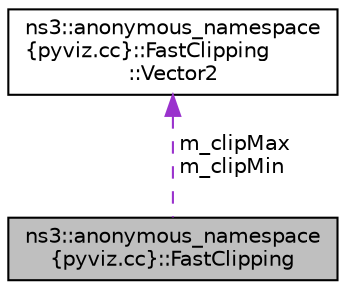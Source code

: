 digraph "ns3::anonymous_namespace{pyviz.cc}::FastClipping"
{
 // LATEX_PDF_SIZE
  edge [fontname="Helvetica",fontsize="10",labelfontname="Helvetica",labelfontsize="10"];
  node [fontname="Helvetica",fontsize="10",shape=record];
  Node1 [label="ns3::anonymous_namespace\l\{pyviz.cc\}::FastClipping",height=0.2,width=0.4,color="black", fillcolor="grey75", style="filled", fontcolor="black",tooltip="Adapted from http://en.wikipedia.org/w/index.php?title=Line_clipping&oldid=248609574."];
  Node2 -> Node1 [dir="back",color="darkorchid3",fontsize="10",style="dashed",label=" m_clipMax\nm_clipMin" ,fontname="Helvetica"];
  Node2 [label="ns3::anonymous_namespace\l\{pyviz.cc\}::FastClipping\l::Vector2",height=0.2,width=0.4,color="black", fillcolor="white", style="filled",URL="$structns3_1_1anonymous__namespace_02pyviz_8cc_03_1_1_fast_clipping_1_1_vector2.html",tooltip="Vector2 structure."];
}
